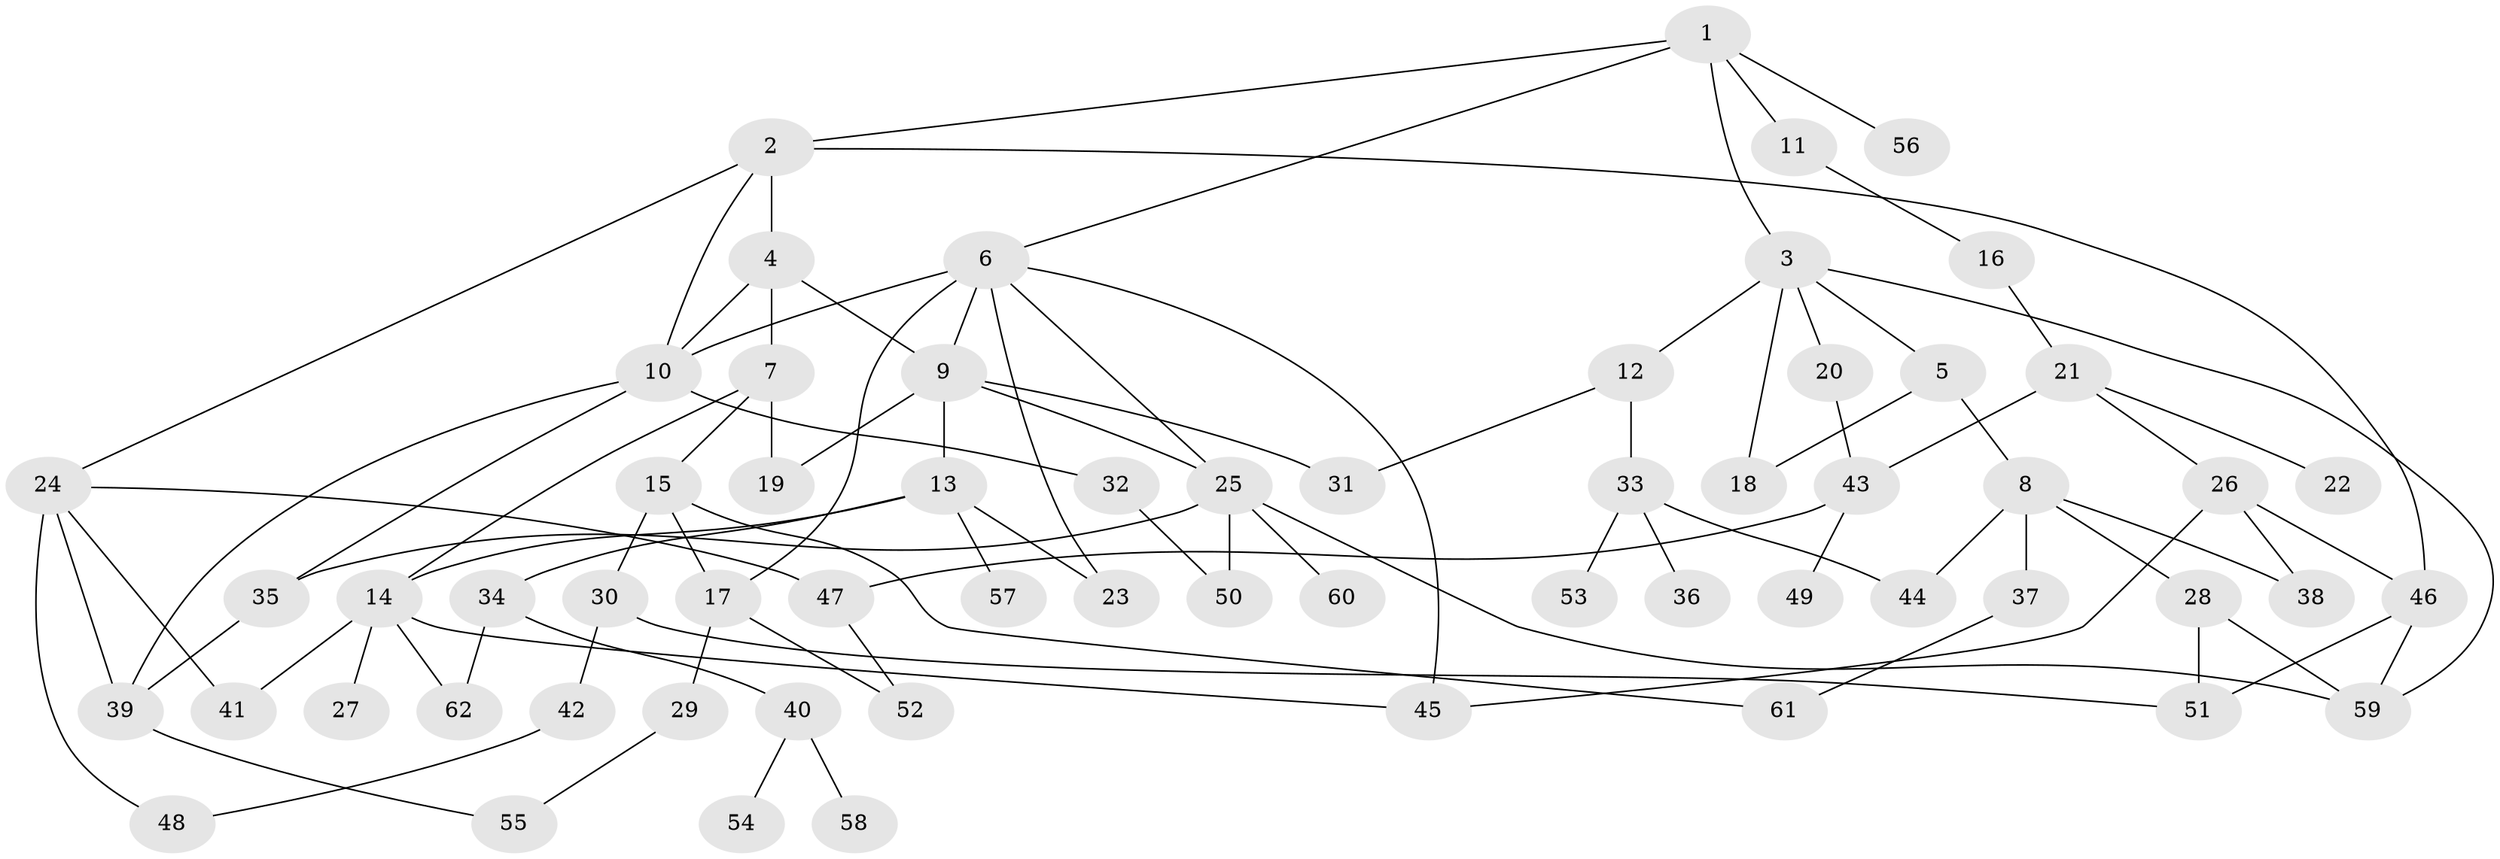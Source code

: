 // original degree distribution, {6: 0.0392156862745098, 7: 0.029411764705882353, 4: 0.1568627450980392, 3: 0.14705882352941177, 2: 0.27450980392156865, 5: 0.06862745098039216, 1: 0.28431372549019607}
// Generated by graph-tools (version 1.1) at 2025/48/03/04/25 22:48:46]
// undirected, 62 vertices, 93 edges
graph export_dot {
  node [color=gray90,style=filled];
  1;
  2;
  3;
  4;
  5;
  6;
  7;
  8;
  9;
  10;
  11;
  12;
  13;
  14;
  15;
  16;
  17;
  18;
  19;
  20;
  21;
  22;
  23;
  24;
  25;
  26;
  27;
  28;
  29;
  30;
  31;
  32;
  33;
  34;
  35;
  36;
  37;
  38;
  39;
  40;
  41;
  42;
  43;
  44;
  45;
  46;
  47;
  48;
  49;
  50;
  51;
  52;
  53;
  54;
  55;
  56;
  57;
  58;
  59;
  60;
  61;
  62;
  1 -- 2 [weight=1.0];
  1 -- 3 [weight=1.0];
  1 -- 6 [weight=1.0];
  1 -- 11 [weight=1.0];
  1 -- 56 [weight=1.0];
  2 -- 4 [weight=1.0];
  2 -- 10 [weight=1.0];
  2 -- 24 [weight=1.0];
  2 -- 46 [weight=1.0];
  3 -- 5 [weight=1.0];
  3 -- 12 [weight=1.0];
  3 -- 18 [weight=1.0];
  3 -- 20 [weight=1.0];
  3 -- 59 [weight=1.0];
  4 -- 7 [weight=1.0];
  4 -- 9 [weight=1.0];
  4 -- 10 [weight=1.0];
  5 -- 8 [weight=1.0];
  5 -- 18 [weight=1.0];
  6 -- 9 [weight=2.0];
  6 -- 10 [weight=1.0];
  6 -- 17 [weight=1.0];
  6 -- 23 [weight=1.0];
  6 -- 25 [weight=1.0];
  6 -- 45 [weight=1.0];
  7 -- 14 [weight=1.0];
  7 -- 15 [weight=1.0];
  7 -- 19 [weight=1.0];
  8 -- 28 [weight=1.0];
  8 -- 37 [weight=1.0];
  8 -- 38 [weight=1.0];
  8 -- 44 [weight=1.0];
  9 -- 13 [weight=1.0];
  9 -- 19 [weight=1.0];
  9 -- 25 [weight=1.0];
  9 -- 31 [weight=1.0];
  10 -- 32 [weight=1.0];
  10 -- 35 [weight=1.0];
  10 -- 39 [weight=1.0];
  11 -- 16 [weight=1.0];
  12 -- 31 [weight=1.0];
  12 -- 33 [weight=1.0];
  13 -- 14 [weight=1.0];
  13 -- 23 [weight=1.0];
  13 -- 34 [weight=1.0];
  13 -- 57 [weight=1.0];
  14 -- 27 [weight=2.0];
  14 -- 41 [weight=1.0];
  14 -- 45 [weight=1.0];
  14 -- 62 [weight=1.0];
  15 -- 17 [weight=1.0];
  15 -- 30 [weight=2.0];
  15 -- 61 [weight=1.0];
  16 -- 21 [weight=1.0];
  17 -- 29 [weight=1.0];
  17 -- 52 [weight=1.0];
  20 -- 43 [weight=1.0];
  21 -- 22 [weight=1.0];
  21 -- 26 [weight=1.0];
  21 -- 43 [weight=1.0];
  24 -- 39 [weight=1.0];
  24 -- 41 [weight=1.0];
  24 -- 47 [weight=1.0];
  24 -- 48 [weight=1.0];
  25 -- 35 [weight=1.0];
  25 -- 50 [weight=1.0];
  25 -- 59 [weight=1.0];
  25 -- 60 [weight=1.0];
  26 -- 38 [weight=1.0];
  26 -- 45 [weight=1.0];
  26 -- 46 [weight=2.0];
  28 -- 51 [weight=1.0];
  28 -- 59 [weight=1.0];
  29 -- 55 [weight=1.0];
  30 -- 42 [weight=1.0];
  30 -- 51 [weight=1.0];
  32 -- 50 [weight=1.0];
  33 -- 36 [weight=1.0];
  33 -- 44 [weight=1.0];
  33 -- 53 [weight=1.0];
  34 -- 40 [weight=1.0];
  34 -- 62 [weight=1.0];
  35 -- 39 [weight=1.0];
  37 -- 61 [weight=1.0];
  39 -- 55 [weight=1.0];
  40 -- 54 [weight=1.0];
  40 -- 58 [weight=1.0];
  42 -- 48 [weight=1.0];
  43 -- 47 [weight=1.0];
  43 -- 49 [weight=1.0];
  46 -- 51 [weight=1.0];
  46 -- 59 [weight=1.0];
  47 -- 52 [weight=1.0];
}
